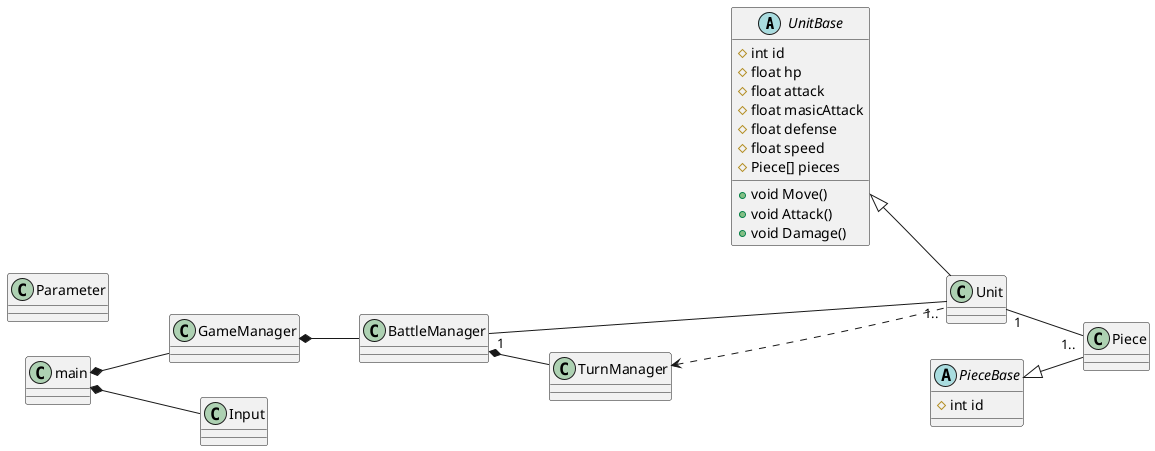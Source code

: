 @startuml ecommerce_class_diagram
left to right direction
abstract class UnitBase {
  #int id
  #float hp
  #float attack
  #float masicAttack
  #float defense
  #float speed
  #Piece[] pieces 
  +void Move()
  +void Attack()
  +void Damage()
}

class Unit {
}

abstract class PieceBase {
  #int id
}

class Piece {
}

class main {
}

class GameManager {
}

class BattleManager {
}

class TurnManager {
}

class Parameter {
}

class Input {
}

UnitBase <|-- Unit
PieceBase <|-- Piece


Unit "1"--"1.." Piece

main *-- GameManager
main *-- Input
GameManager *-- BattleManager
BattleManager *-- TurnManager

BattleManager "1"--"1.." Unit
TurnManager <... Unit

@enduml
